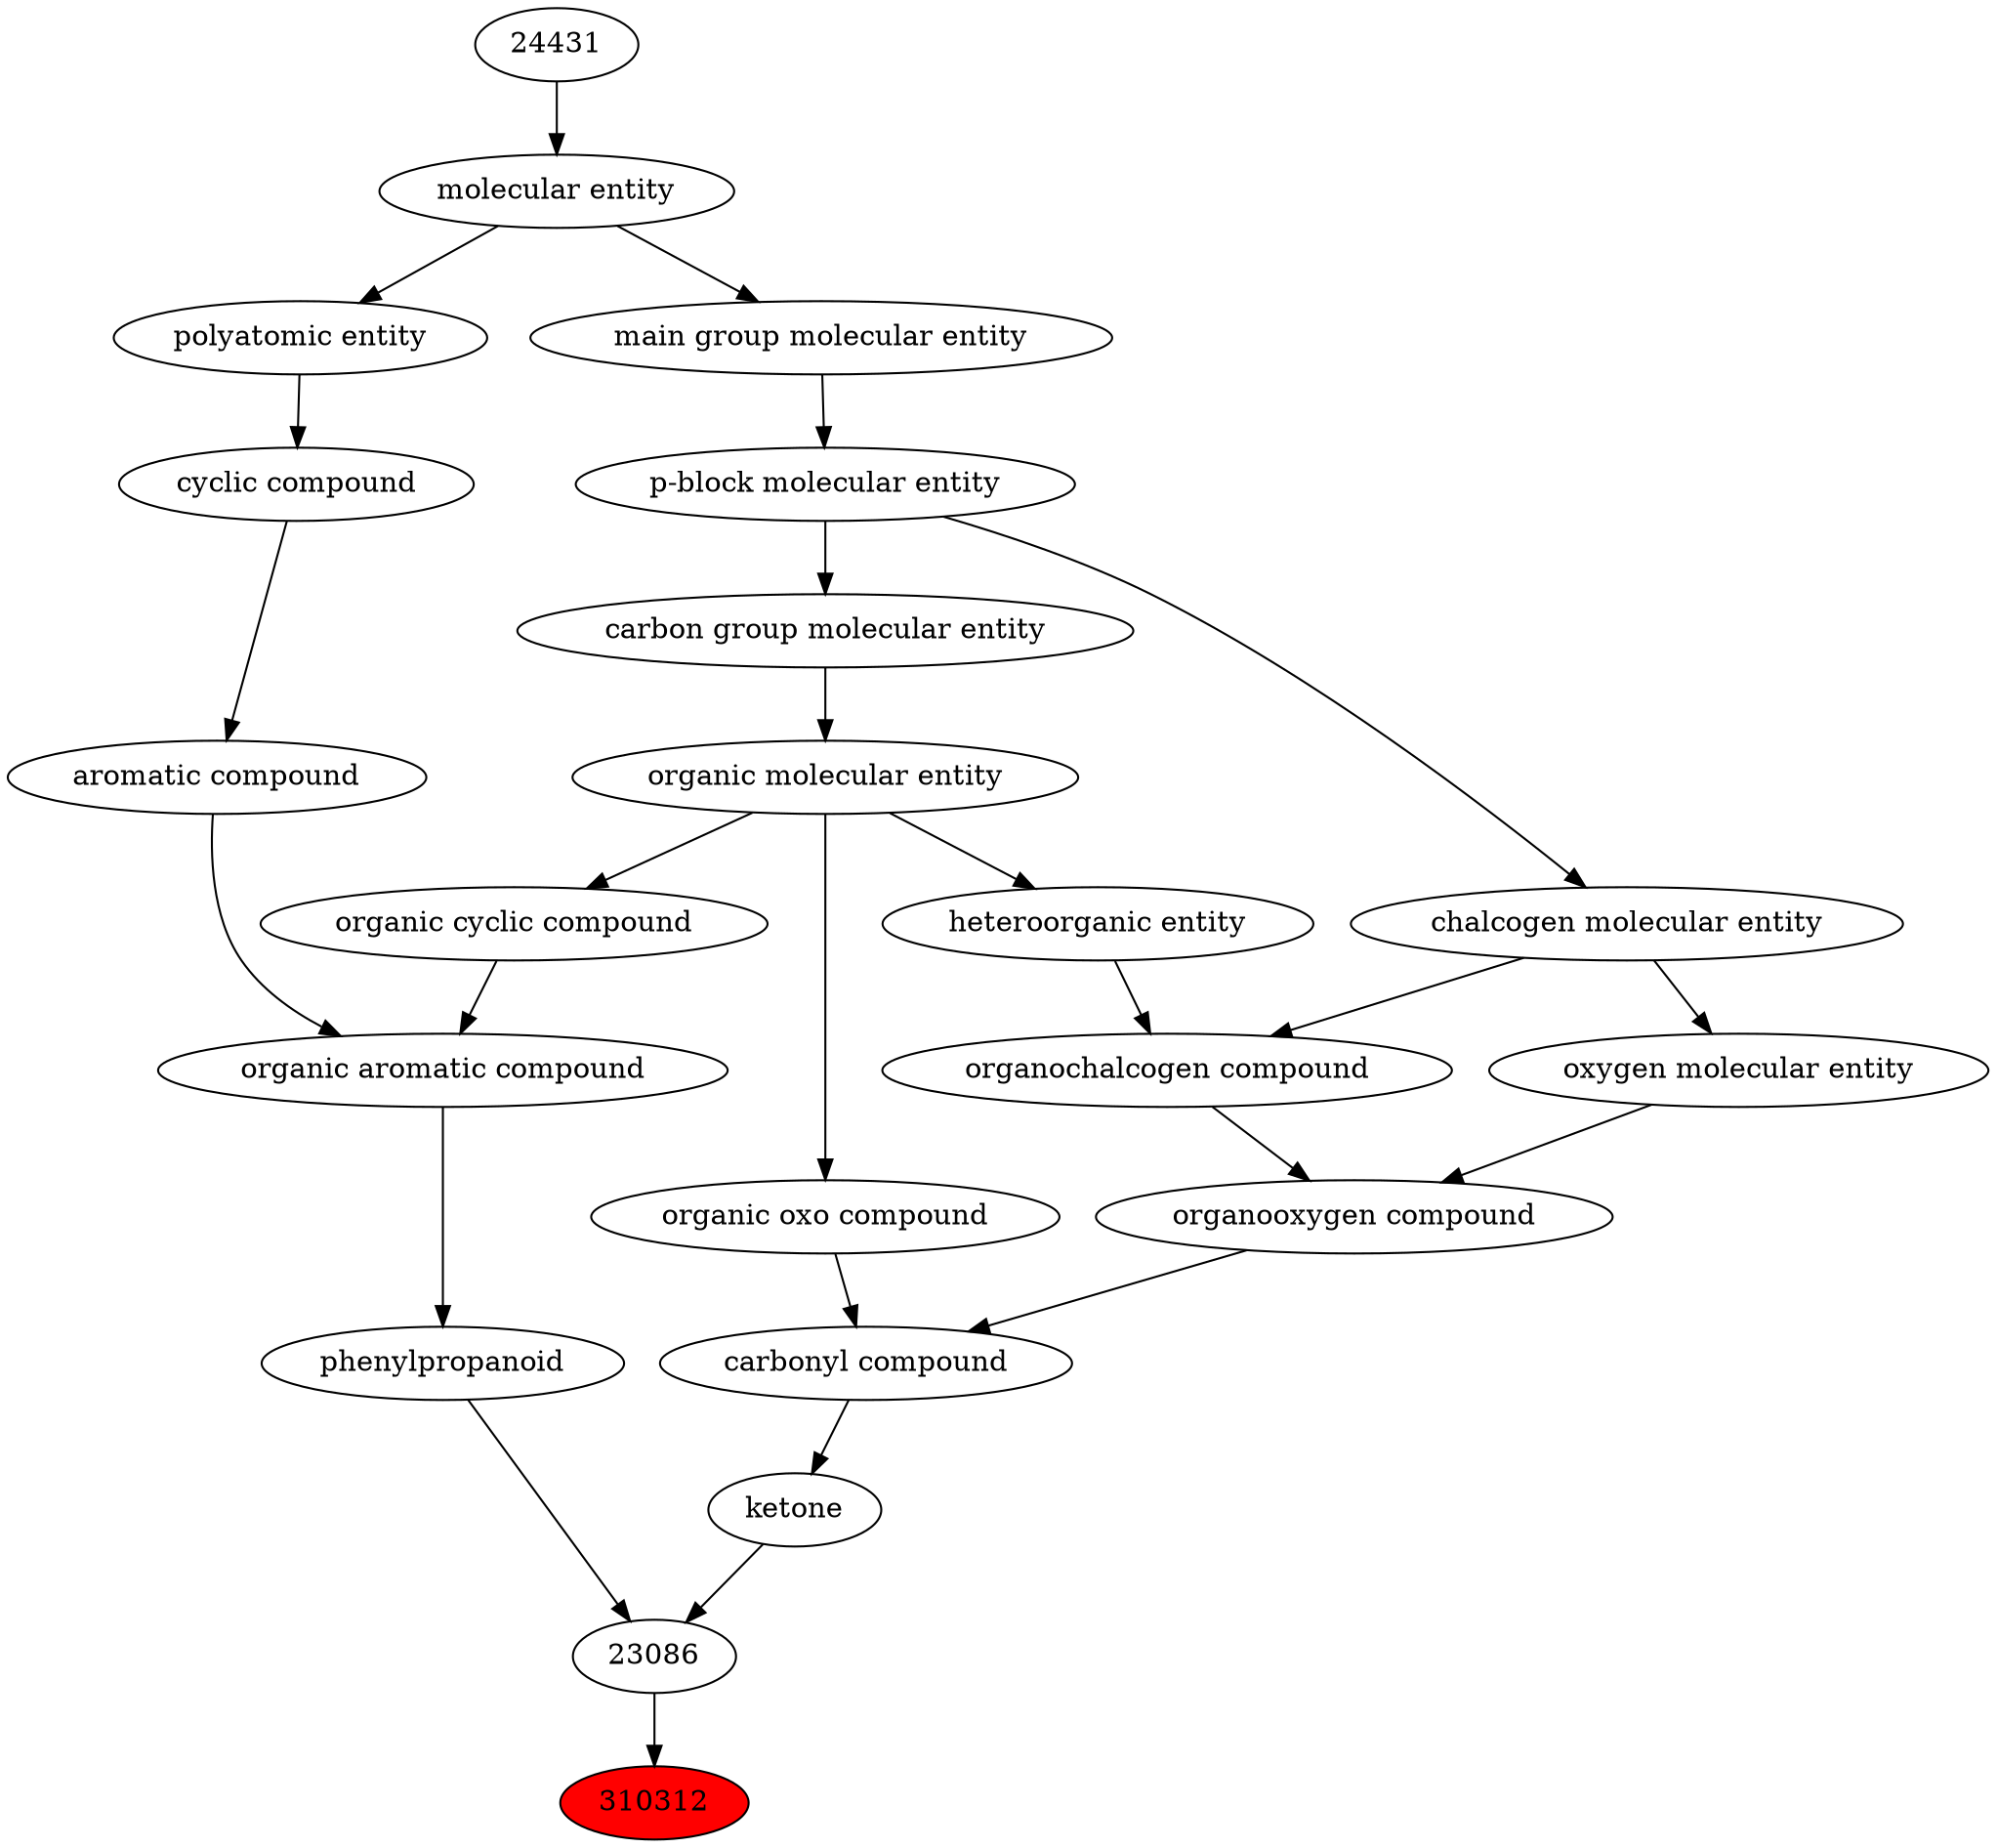 digraph tree{ 
310312 [label="310312" fillcolor=red style=filled]
23086 -> 310312
23086 [label="23086"]
17087 -> 23086
26004 -> 23086
17087 [label="ketone"]
36586 -> 17087
26004 [label="phenylpropanoid"]
33659 -> 26004
36586 [label="carbonyl compound"]
36587 -> 36586
36963 -> 36586
33659 [label="organic aromatic compound"]
33832 -> 33659
33655 -> 33659
36587 [label="organic oxo compound"]
50860 -> 36587
36963 [label="organooxygen compound"]
36962 -> 36963
25806 -> 36963
33832 [label="organic cyclic compound"]
50860 -> 33832
33655 [label="aromatic compound"]
33595 -> 33655
50860 [label="organic molecular entity"]
33582 -> 50860
36962 [label="organochalcogen compound"]
33285 -> 36962
33304 -> 36962
25806 [label="oxygen molecular entity"]
33304 -> 25806
33595 [label="cyclic compound"]
36357 -> 33595
33582 [label="carbon group molecular entity"]
33675 -> 33582
33285 [label="heteroorganic entity"]
50860 -> 33285
33304 [label="chalcogen molecular entity"]
33675 -> 33304
36357 [label="polyatomic entity"]
23367 -> 36357
33675 [label="p-block molecular entity"]
33579 -> 33675
23367 [label="molecular entity"]
24431 -> 23367
33579 [label="main group molecular entity"]
23367 -> 33579
24431 [label="24431"]
}